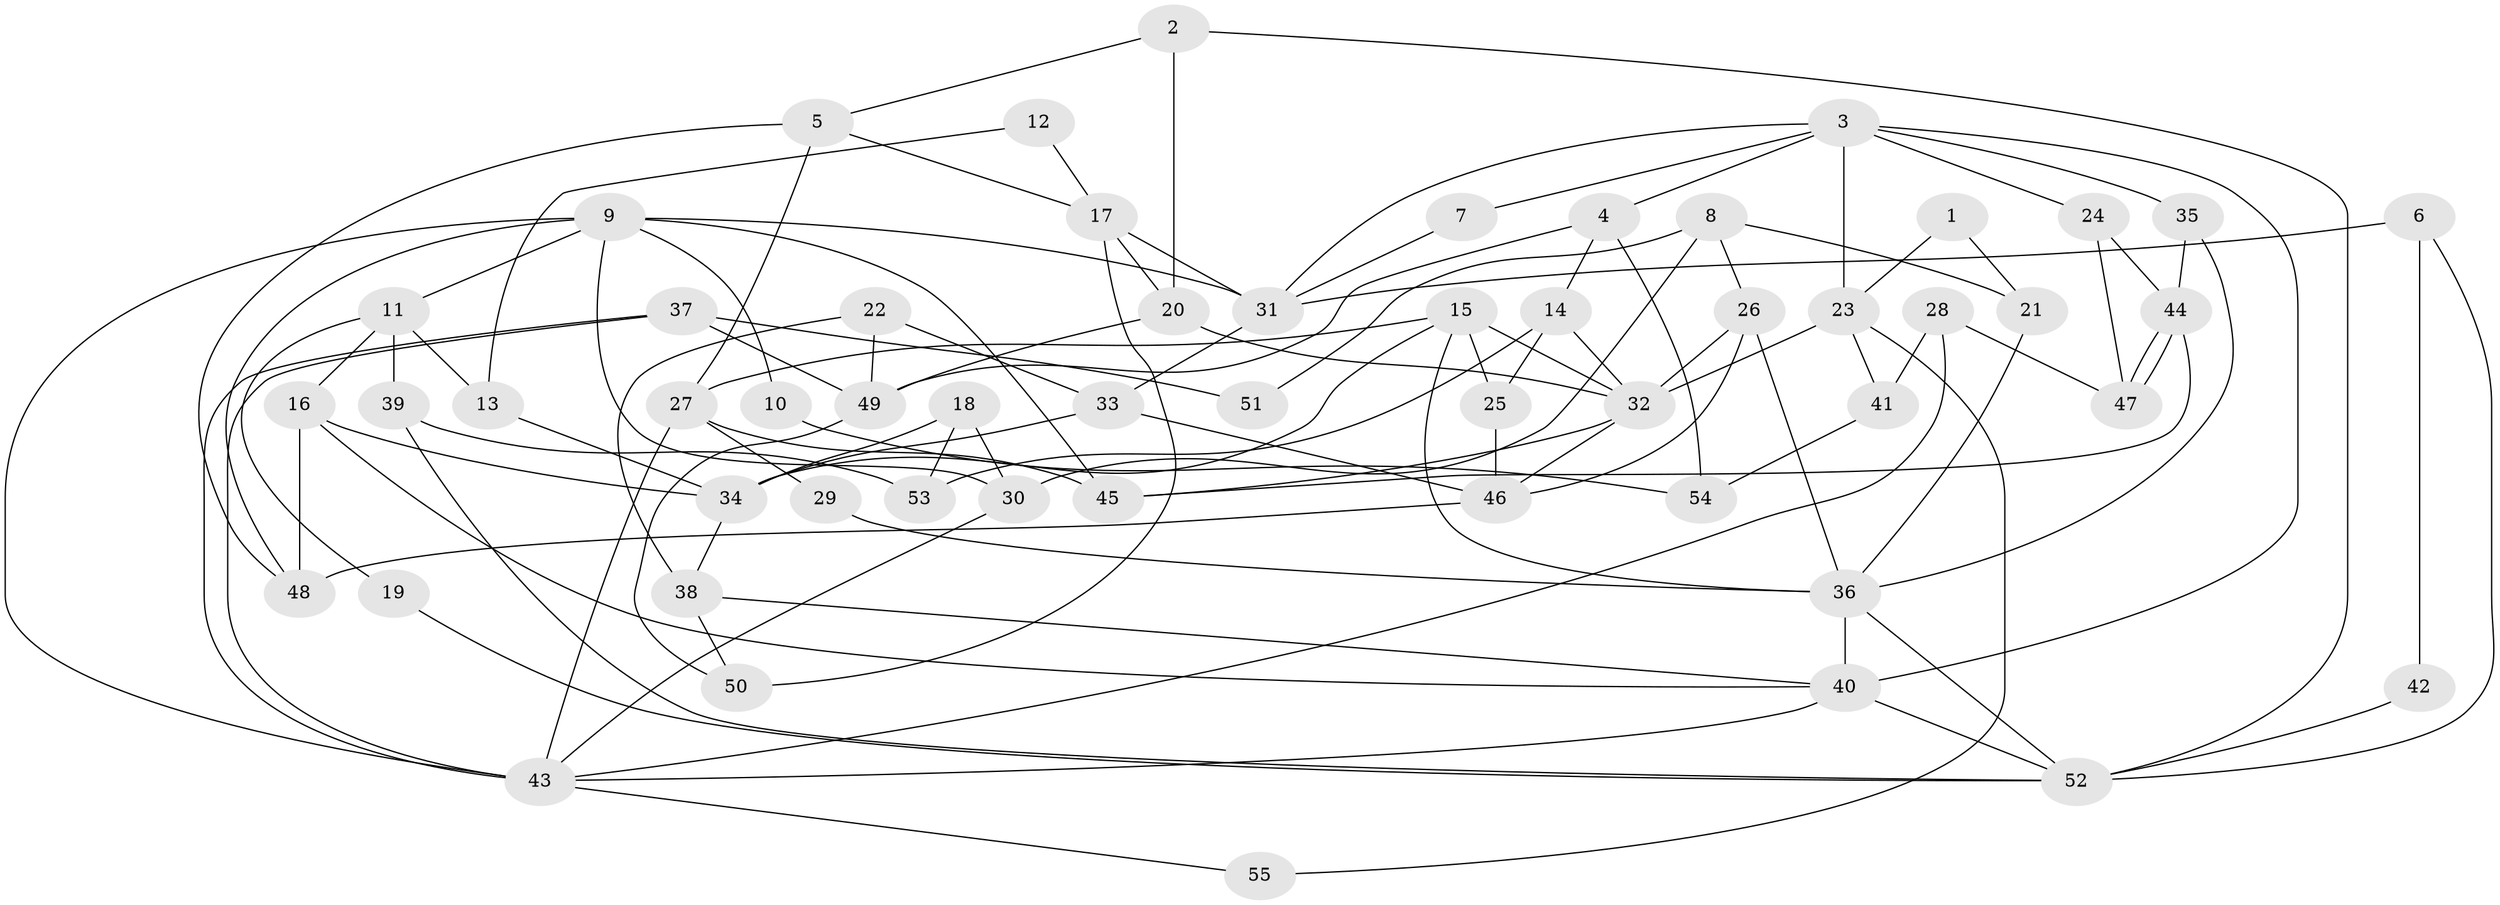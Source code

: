 // Generated by graph-tools (version 1.1) at 2025/50/03/09/25 03:50:13]
// undirected, 55 vertices, 110 edges
graph export_dot {
graph [start="1"]
  node [color=gray90,style=filled];
  1;
  2;
  3;
  4;
  5;
  6;
  7;
  8;
  9;
  10;
  11;
  12;
  13;
  14;
  15;
  16;
  17;
  18;
  19;
  20;
  21;
  22;
  23;
  24;
  25;
  26;
  27;
  28;
  29;
  30;
  31;
  32;
  33;
  34;
  35;
  36;
  37;
  38;
  39;
  40;
  41;
  42;
  43;
  44;
  45;
  46;
  47;
  48;
  49;
  50;
  51;
  52;
  53;
  54;
  55;
  1 -- 23;
  1 -- 21;
  2 -- 5;
  2 -- 52;
  2 -- 20;
  3 -- 31;
  3 -- 40;
  3 -- 4;
  3 -- 7;
  3 -- 23;
  3 -- 24;
  3 -- 35;
  4 -- 49;
  4 -- 14;
  4 -- 54;
  5 -- 27;
  5 -- 48;
  5 -- 17;
  6 -- 31;
  6 -- 52;
  6 -- 42;
  7 -- 31;
  8 -- 26;
  8 -- 30;
  8 -- 21;
  8 -- 51;
  9 -- 45;
  9 -- 31;
  9 -- 10;
  9 -- 11;
  9 -- 30;
  9 -- 43;
  9 -- 48;
  10 -- 54;
  11 -- 16;
  11 -- 13;
  11 -- 19;
  11 -- 39;
  12 -- 13;
  12 -- 17;
  13 -- 34;
  14 -- 25;
  14 -- 32;
  14 -- 53;
  15 -- 34;
  15 -- 36;
  15 -- 25;
  15 -- 27;
  15 -- 32;
  16 -- 48;
  16 -- 40;
  16 -- 34;
  17 -- 20;
  17 -- 31;
  17 -- 50;
  18 -- 30;
  18 -- 34;
  18 -- 53;
  19 -- 52;
  20 -- 32;
  20 -- 49;
  21 -- 36;
  22 -- 49;
  22 -- 38;
  22 -- 33;
  23 -- 32;
  23 -- 41;
  23 -- 55;
  24 -- 44;
  24 -- 47;
  25 -- 46;
  26 -- 32;
  26 -- 36;
  26 -- 46;
  27 -- 43;
  27 -- 29;
  27 -- 45;
  28 -- 47;
  28 -- 43;
  28 -- 41;
  29 -- 36;
  30 -- 43;
  31 -- 33;
  32 -- 45;
  32 -- 46;
  33 -- 46;
  33 -- 34;
  34 -- 38;
  35 -- 44;
  35 -- 36;
  36 -- 52;
  36 -- 40;
  37 -- 49;
  37 -- 43;
  37 -- 43;
  37 -- 51;
  38 -- 40;
  38 -- 50;
  39 -- 53;
  39 -- 52;
  40 -- 43;
  40 -- 52;
  41 -- 54;
  42 -- 52;
  43 -- 55;
  44 -- 47;
  44 -- 47;
  44 -- 45;
  46 -- 48;
  49 -- 50;
}
